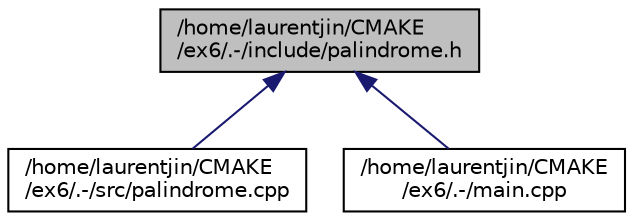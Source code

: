 digraph "/home/laurentjin/CMAKE/ex6/.-/include/palindrome.h"
{
  edge [fontname="Helvetica",fontsize="10",labelfontname="Helvetica",labelfontsize="10"];
  node [fontname="Helvetica",fontsize="10",shape=record];
  Node2 [label="/home/laurentjin/CMAKE\l/ex6/.-/include/palindrome.h",height=0.2,width=0.4,color="black", fillcolor="grey75", style="filled", fontcolor="black"];
  Node2 -> Node3 [dir="back",color="midnightblue",fontsize="10",style="solid"];
  Node3 [label="/home/laurentjin/CMAKE\l/ex6/.-/src/palindrome.cpp",height=0.2,width=0.4,color="black", fillcolor="white", style="filled",URL="$d9/dec/palindrome_8cpp.html",tooltip="Fonction utilitaire pour transformer une chaîne en minuscules. "];
  Node2 -> Node4 [dir="back",color="midnightblue",fontsize="10",style="solid"];
  Node4 [label="/home/laurentjin/CMAKE\l/ex6/.-/main.cpp",height=0.2,width=0.4,color="black", fillcolor="white", style="filled",URL="$df/d0a/main_8cpp.html",tooltip="Point d&#39;entrée principal du programme. "];
}

